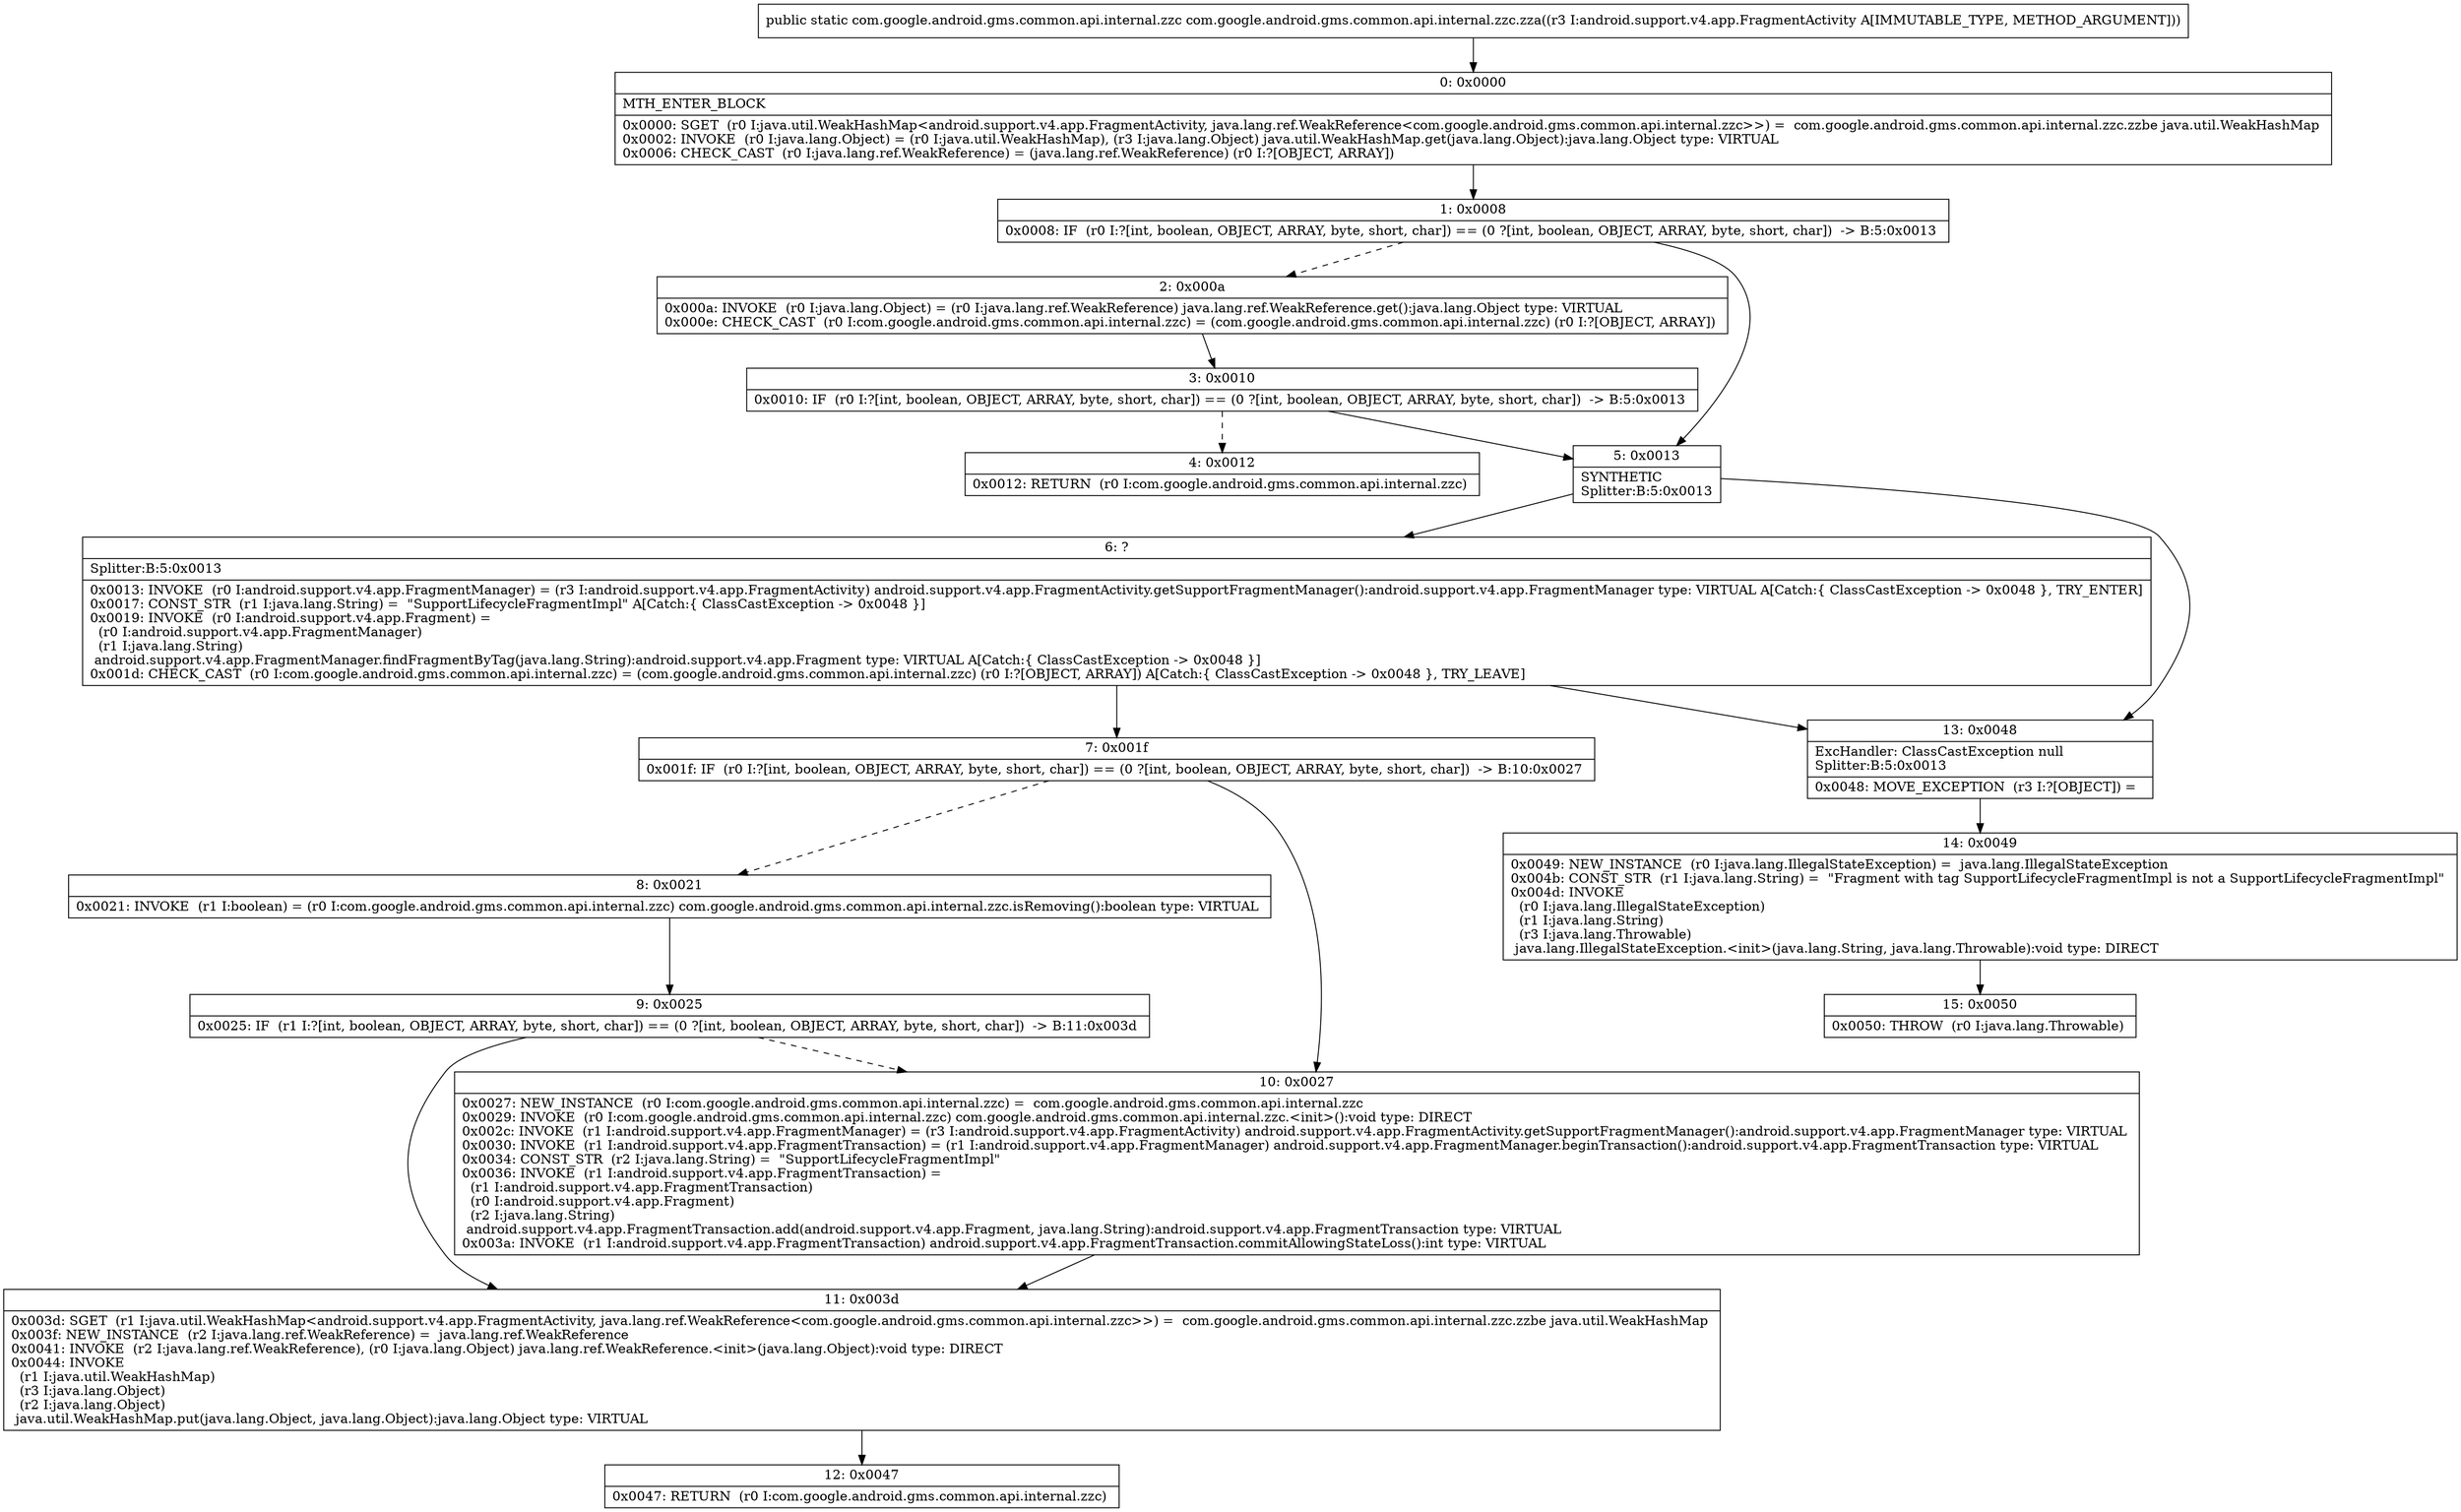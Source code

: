 digraph "CFG forcom.google.android.gms.common.api.internal.zzc.zza(Landroid\/support\/v4\/app\/FragmentActivity;)Lcom\/google\/android\/gms\/common\/api\/internal\/zzc;" {
Node_0 [shape=record,label="{0\:\ 0x0000|MTH_ENTER_BLOCK\l|0x0000: SGET  (r0 I:java.util.WeakHashMap\<android.support.v4.app.FragmentActivity, java.lang.ref.WeakReference\<com.google.android.gms.common.api.internal.zzc\>\>) =  com.google.android.gms.common.api.internal.zzc.zzbe java.util.WeakHashMap \l0x0002: INVOKE  (r0 I:java.lang.Object) = (r0 I:java.util.WeakHashMap), (r3 I:java.lang.Object) java.util.WeakHashMap.get(java.lang.Object):java.lang.Object type: VIRTUAL \l0x0006: CHECK_CAST  (r0 I:java.lang.ref.WeakReference) = (java.lang.ref.WeakReference) (r0 I:?[OBJECT, ARRAY]) \l}"];
Node_1 [shape=record,label="{1\:\ 0x0008|0x0008: IF  (r0 I:?[int, boolean, OBJECT, ARRAY, byte, short, char]) == (0 ?[int, boolean, OBJECT, ARRAY, byte, short, char])  \-\> B:5:0x0013 \l}"];
Node_2 [shape=record,label="{2\:\ 0x000a|0x000a: INVOKE  (r0 I:java.lang.Object) = (r0 I:java.lang.ref.WeakReference) java.lang.ref.WeakReference.get():java.lang.Object type: VIRTUAL \l0x000e: CHECK_CAST  (r0 I:com.google.android.gms.common.api.internal.zzc) = (com.google.android.gms.common.api.internal.zzc) (r0 I:?[OBJECT, ARRAY]) \l}"];
Node_3 [shape=record,label="{3\:\ 0x0010|0x0010: IF  (r0 I:?[int, boolean, OBJECT, ARRAY, byte, short, char]) == (0 ?[int, boolean, OBJECT, ARRAY, byte, short, char])  \-\> B:5:0x0013 \l}"];
Node_4 [shape=record,label="{4\:\ 0x0012|0x0012: RETURN  (r0 I:com.google.android.gms.common.api.internal.zzc) \l}"];
Node_5 [shape=record,label="{5\:\ 0x0013|SYNTHETIC\lSplitter:B:5:0x0013\l}"];
Node_6 [shape=record,label="{6\:\ ?|Splitter:B:5:0x0013\l|0x0013: INVOKE  (r0 I:android.support.v4.app.FragmentManager) = (r3 I:android.support.v4.app.FragmentActivity) android.support.v4.app.FragmentActivity.getSupportFragmentManager():android.support.v4.app.FragmentManager type: VIRTUAL A[Catch:\{ ClassCastException \-\> 0x0048 \}, TRY_ENTER]\l0x0017: CONST_STR  (r1 I:java.lang.String) =  \"SupportLifecycleFragmentImpl\" A[Catch:\{ ClassCastException \-\> 0x0048 \}]\l0x0019: INVOKE  (r0 I:android.support.v4.app.Fragment) = \l  (r0 I:android.support.v4.app.FragmentManager)\l  (r1 I:java.lang.String)\l android.support.v4.app.FragmentManager.findFragmentByTag(java.lang.String):android.support.v4.app.Fragment type: VIRTUAL A[Catch:\{ ClassCastException \-\> 0x0048 \}]\l0x001d: CHECK_CAST  (r0 I:com.google.android.gms.common.api.internal.zzc) = (com.google.android.gms.common.api.internal.zzc) (r0 I:?[OBJECT, ARRAY]) A[Catch:\{ ClassCastException \-\> 0x0048 \}, TRY_LEAVE]\l}"];
Node_7 [shape=record,label="{7\:\ 0x001f|0x001f: IF  (r0 I:?[int, boolean, OBJECT, ARRAY, byte, short, char]) == (0 ?[int, boolean, OBJECT, ARRAY, byte, short, char])  \-\> B:10:0x0027 \l}"];
Node_8 [shape=record,label="{8\:\ 0x0021|0x0021: INVOKE  (r1 I:boolean) = (r0 I:com.google.android.gms.common.api.internal.zzc) com.google.android.gms.common.api.internal.zzc.isRemoving():boolean type: VIRTUAL \l}"];
Node_9 [shape=record,label="{9\:\ 0x0025|0x0025: IF  (r1 I:?[int, boolean, OBJECT, ARRAY, byte, short, char]) == (0 ?[int, boolean, OBJECT, ARRAY, byte, short, char])  \-\> B:11:0x003d \l}"];
Node_10 [shape=record,label="{10\:\ 0x0027|0x0027: NEW_INSTANCE  (r0 I:com.google.android.gms.common.api.internal.zzc) =  com.google.android.gms.common.api.internal.zzc \l0x0029: INVOKE  (r0 I:com.google.android.gms.common.api.internal.zzc) com.google.android.gms.common.api.internal.zzc.\<init\>():void type: DIRECT \l0x002c: INVOKE  (r1 I:android.support.v4.app.FragmentManager) = (r3 I:android.support.v4.app.FragmentActivity) android.support.v4.app.FragmentActivity.getSupportFragmentManager():android.support.v4.app.FragmentManager type: VIRTUAL \l0x0030: INVOKE  (r1 I:android.support.v4.app.FragmentTransaction) = (r1 I:android.support.v4.app.FragmentManager) android.support.v4.app.FragmentManager.beginTransaction():android.support.v4.app.FragmentTransaction type: VIRTUAL \l0x0034: CONST_STR  (r2 I:java.lang.String) =  \"SupportLifecycleFragmentImpl\" \l0x0036: INVOKE  (r1 I:android.support.v4.app.FragmentTransaction) = \l  (r1 I:android.support.v4.app.FragmentTransaction)\l  (r0 I:android.support.v4.app.Fragment)\l  (r2 I:java.lang.String)\l android.support.v4.app.FragmentTransaction.add(android.support.v4.app.Fragment, java.lang.String):android.support.v4.app.FragmentTransaction type: VIRTUAL \l0x003a: INVOKE  (r1 I:android.support.v4.app.FragmentTransaction) android.support.v4.app.FragmentTransaction.commitAllowingStateLoss():int type: VIRTUAL \l}"];
Node_11 [shape=record,label="{11\:\ 0x003d|0x003d: SGET  (r1 I:java.util.WeakHashMap\<android.support.v4.app.FragmentActivity, java.lang.ref.WeakReference\<com.google.android.gms.common.api.internal.zzc\>\>) =  com.google.android.gms.common.api.internal.zzc.zzbe java.util.WeakHashMap \l0x003f: NEW_INSTANCE  (r2 I:java.lang.ref.WeakReference) =  java.lang.ref.WeakReference \l0x0041: INVOKE  (r2 I:java.lang.ref.WeakReference), (r0 I:java.lang.Object) java.lang.ref.WeakReference.\<init\>(java.lang.Object):void type: DIRECT \l0x0044: INVOKE  \l  (r1 I:java.util.WeakHashMap)\l  (r3 I:java.lang.Object)\l  (r2 I:java.lang.Object)\l java.util.WeakHashMap.put(java.lang.Object, java.lang.Object):java.lang.Object type: VIRTUAL \l}"];
Node_12 [shape=record,label="{12\:\ 0x0047|0x0047: RETURN  (r0 I:com.google.android.gms.common.api.internal.zzc) \l}"];
Node_13 [shape=record,label="{13\:\ 0x0048|ExcHandler: ClassCastException null\lSplitter:B:5:0x0013\l|0x0048: MOVE_EXCEPTION  (r3 I:?[OBJECT]) =  \l}"];
Node_14 [shape=record,label="{14\:\ 0x0049|0x0049: NEW_INSTANCE  (r0 I:java.lang.IllegalStateException) =  java.lang.IllegalStateException \l0x004b: CONST_STR  (r1 I:java.lang.String) =  \"Fragment with tag SupportLifecycleFragmentImpl is not a SupportLifecycleFragmentImpl\" \l0x004d: INVOKE  \l  (r0 I:java.lang.IllegalStateException)\l  (r1 I:java.lang.String)\l  (r3 I:java.lang.Throwable)\l java.lang.IllegalStateException.\<init\>(java.lang.String, java.lang.Throwable):void type: DIRECT \l}"];
Node_15 [shape=record,label="{15\:\ 0x0050|0x0050: THROW  (r0 I:java.lang.Throwable) \l}"];
MethodNode[shape=record,label="{public static com.google.android.gms.common.api.internal.zzc com.google.android.gms.common.api.internal.zzc.zza((r3 I:android.support.v4.app.FragmentActivity A[IMMUTABLE_TYPE, METHOD_ARGUMENT])) }"];
MethodNode -> Node_0;
Node_0 -> Node_1;
Node_1 -> Node_2[style=dashed];
Node_1 -> Node_5;
Node_2 -> Node_3;
Node_3 -> Node_4[style=dashed];
Node_3 -> Node_5;
Node_5 -> Node_6;
Node_5 -> Node_13;
Node_6 -> Node_7;
Node_6 -> Node_13;
Node_7 -> Node_8[style=dashed];
Node_7 -> Node_10;
Node_8 -> Node_9;
Node_9 -> Node_10[style=dashed];
Node_9 -> Node_11;
Node_10 -> Node_11;
Node_11 -> Node_12;
Node_13 -> Node_14;
Node_14 -> Node_15;
}

